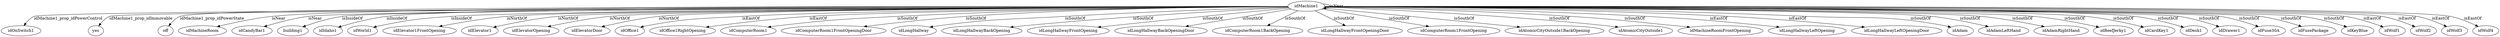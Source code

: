 digraph  {
idMachine1 [node_type=entity_node];
idOnSwitch1 [node_type=property_node];
yes [node_type=property_node];
off [node_type=property_node];
idMachineRoom [node_type=entity_node];
idCandyBar1 [node_type=entity_node];
building1 [node_type=entity_node];
idIdaho1 [node_type=entity_node];
idWorld1 [node_type=entity_node];
idElevator1FrontOpening [node_type=entity_node];
idElevator1 [node_type=entity_node];
idElevatorOpening [node_type=entity_node];
idElevatorDoor [node_type=entity_node];
idOffice1 [node_type=entity_node];
idOffice1RightOpening [node_type=entity_node];
idComputerRoom1 [node_type=entity_node];
idComputerRoom1FrontOpeningDoor [node_type=entity_node];
idLongHallway [node_type=entity_node];
idLongHallwayBackOpening [node_type=entity_node];
idLongHallwayFrontOpening [node_type=entity_node];
idLongHallwayBackOpeningDoor [node_type=entity_node];
idComputerRoom1BackOpening [node_type=entity_node];
idLongHallwayFrontOpeningDoor [node_type=entity_node];
idComputerRoom1FrontOpening [node_type=entity_node];
idAtomicCityOutside1BackOpening [node_type=entity_node];
idAtomicCityOutside1 [node_type=entity_node];
idMachineRoomFrontOpening [node_type=entity_node];
idLongHallwayLeftOpening [node_type=entity_node];
idLongHallwayLeftOpeningDoor [node_type=entity_node];
idAdam [node_type=entity_node];
idAdamLeftHand [node_type=entity_node];
idAdamRightHand [node_type=entity_node];
idBeefJerky1 [node_type=entity_node];
idCardKey1 [node_type=entity_node];
idDesk1 [node_type=entity_node];
idDrawer1 [node_type=entity_node];
idFuse30A [node_type=entity_node];
idFusePackage [node_type=entity_node];
idKeyBlue [node_type=entity_node];
idWolf1 [node_type=entity_node];
idWolf2 [node_type=entity_node];
idWolf3 [node_type=entity_node];
idWolf4 [node_type=entity_node];
idMachine1 -> idOnSwitch1  [edge_type=property, label=idMachine1_prop_idPowerControl];
idMachine1 -> yes  [edge_type=property, label=idMachine1_prop_idImmovable];
idMachine1 -> off  [edge_type=property, label=idMachine1_prop_idPowerState];
idMachine1 -> idMachineRoom  [edge_type=relationship, label=isNear];
idMachine1 -> idCandyBar1  [edge_type=relationship, label=isNear];
idMachine1 -> building1  [edge_type=relationship, label=isInsideOf];
idMachine1 -> idIdaho1  [edge_type=relationship, label=isInsideOf];
idMachine1 -> idWorld1  [edge_type=relationship, label=isInsideOf];
idMachine1 -> idMachine1  [edge_type=relationship, label=isNear];
idMachine1 -> idElevator1FrontOpening  [edge_type=relationship, label=isNorthOf];
idMachine1 -> idElevator1  [edge_type=relationship, label=isNorthOf];
idMachine1 -> idElevatorOpening  [edge_type=relationship, label=isNorthOf];
idMachine1 -> idElevatorDoor  [edge_type=relationship, label=isNorthOf];
idMachine1 -> idOffice1  [edge_type=relationship, label=isEastOf];
idMachine1 -> idOffice1RightOpening  [edge_type=relationship, label=isEastOf];
idMachine1 -> idComputerRoom1  [edge_type=relationship, label=isSouthOf];
idMachine1 -> idComputerRoom1FrontOpeningDoor  [edge_type=relationship, label=isSouthOf];
idMachine1 -> idLongHallway  [edge_type=relationship, label=isSouthOf];
idMachine1 -> idLongHallwayBackOpening  [edge_type=relationship, label=isSouthOf];
idMachine1 -> idLongHallwayFrontOpening  [edge_type=relationship, label=isSouthOf];
idMachine1 -> idLongHallwayBackOpeningDoor  [edge_type=relationship, label=isSouthOf];
idMachine1 -> idComputerRoom1BackOpening  [edge_type=relationship, label=isSouthOf];
idMachine1 -> idLongHallwayFrontOpeningDoor  [edge_type=relationship, label=isSouthOf];
idMachine1 -> idComputerRoom1FrontOpening  [edge_type=relationship, label=isSouthOf];
idMachine1 -> idAtomicCityOutside1BackOpening  [edge_type=relationship, label=isSouthOf];
idMachine1 -> idAtomicCityOutside1  [edge_type=relationship, label=isSouthOf];
idMachine1 -> idMachineRoomFrontOpening  [edge_type=relationship, label=isSouthOf];
idMachine1 -> idLongHallwayLeftOpening  [edge_type=relationship, label=isEastOf];
idMachine1 -> idLongHallwayLeftOpeningDoor  [edge_type=relationship, label=isEastOf];
idMachine1 -> idAdam  [edge_type=relationship, label=isSouthOf];
idMachine1 -> idAdamLeftHand  [edge_type=relationship, label=isSouthOf];
idMachine1 -> idAdamRightHand  [edge_type=relationship, label=isSouthOf];
idMachine1 -> idBeefJerky1  [edge_type=relationship, label=isSouthOf];
idMachine1 -> idCardKey1  [edge_type=relationship, label=isSouthOf];
idMachine1 -> idDesk1  [edge_type=relationship, label=isSouthOf];
idMachine1 -> idDrawer1  [edge_type=relationship, label=isSouthOf];
idMachine1 -> idFuse30A  [edge_type=relationship, label=isSouthOf];
idMachine1 -> idFusePackage  [edge_type=relationship, label=isSouthOf];
idMachine1 -> idKeyBlue  [edge_type=relationship, label=isSouthOf];
idMachine1 -> idWolf1  [edge_type=relationship, label=isEastOf];
idMachine1 -> idWolf2  [edge_type=relationship, label=isEastOf];
idMachine1 -> idWolf3  [edge_type=relationship, label=isEastOf];
idMachine1 -> idWolf4  [edge_type=relationship, label=isEastOf];
}
